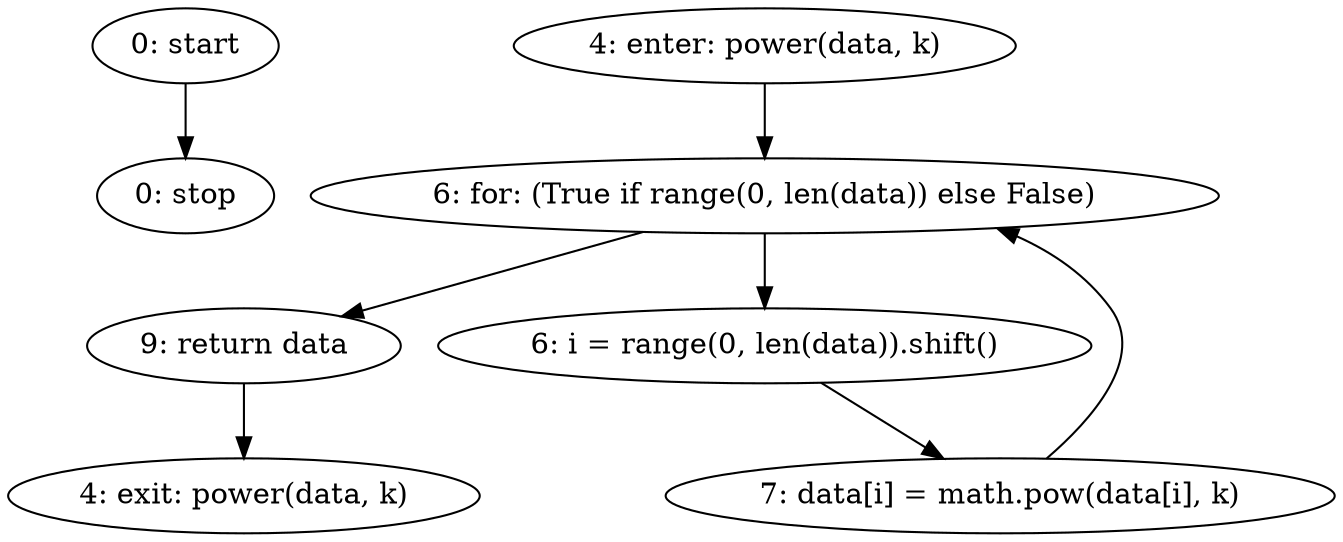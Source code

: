 strict digraph "" {
	node [label="\N"];
	0	[label="0: start"];
	7	[label="0: stop"];
	0 -> 7;
	1	[label="4: enter: power(data, k)"];
	3	[label="6: for: (True if range(0, len(data)) else False)"];
	1 -> 3;
	6	[label="9: return data"];
	3 -> 6;
	4	[label="6: i = range(0, len(data)).shift()"];
	3 -> 4;
	2	[label="4: exit: power(data, k)"];
	6 -> 2;
	5	[label="7: data[i] = math.pow(data[i], k)"];
	4 -> 5;
	5 -> 3;
}

